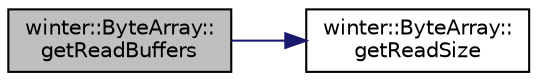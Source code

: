 digraph "winter::ByteArray::getReadBuffers"
{
 // LATEX_PDF_SIZE
  edge [fontname="Helvetica",fontsize="10",labelfontname="Helvetica",labelfontsize="10"];
  node [fontname="Helvetica",fontsize="10",shape=record];
  rankdir="LR";
  Node1 [label="winter::ByteArray::\lgetReadBuffers",height=0.2,width=0.4,color="black", fillcolor="grey75", style="filled", fontcolor="black",tooltip="获取可读取的缓存,保存成iovec数组,从position位置开始"];
  Node1 -> Node2 [color="midnightblue",fontsize="10",style="solid"];
  Node2 [label="winter::ByteArray::\lgetReadSize",height=0.2,width=0.4,color="black", fillcolor="white", style="filled",URL="$classwinter_1_1ByteArray.html#aa0c02b09386483b690c78a78ab6eb88b",tooltip="返回可读取数据大小"];
}
